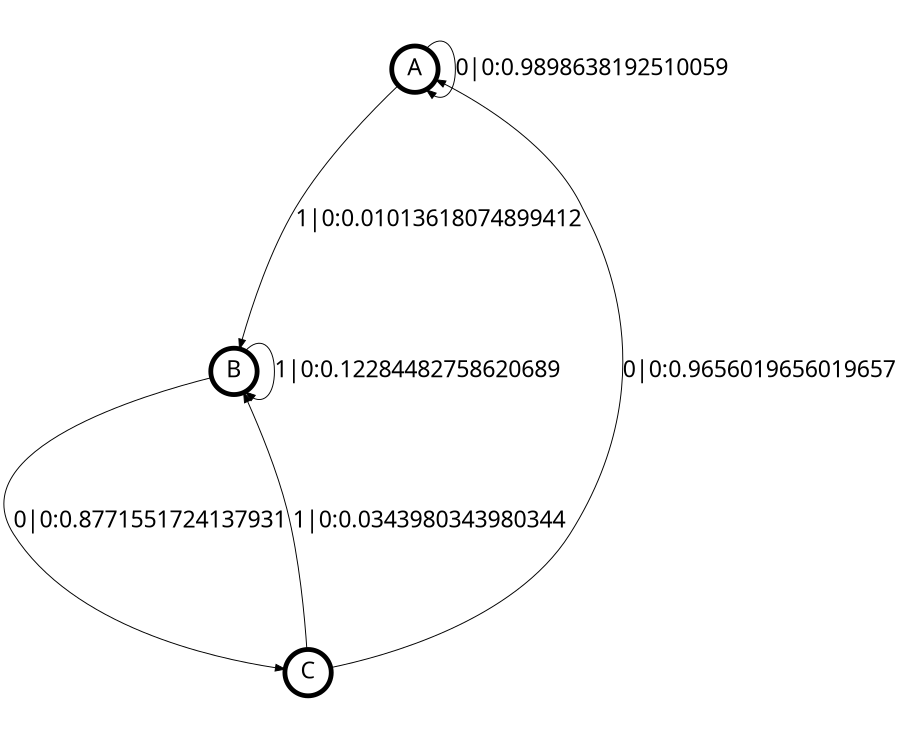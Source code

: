 digraph  {
size = "6,8.5";
ratio = "fill";
node
[shape = circle];
node [fontsize = 24];
node [penwidth = 5];
edge [fontsize = 24];
node [fontname = "CMU Serif Roman"];
graph [fontname = "CMU Serif Roman"];
edge [fontname = "CMU Serif Roman"];
A -> A [label = "0|0:0.9898638192510059\l"];
A -> B [label = "1|0:0.01013618074899412\l"];
B -> B [label = "1|0:0.12284482758620689\l"];
B -> C [label = "0|0:0.8771551724137931\l"];
C -> A [label = "0|0:0.9656019656019657\l"];
C -> B [label = "1|0:0.0343980343980344\l"];
}